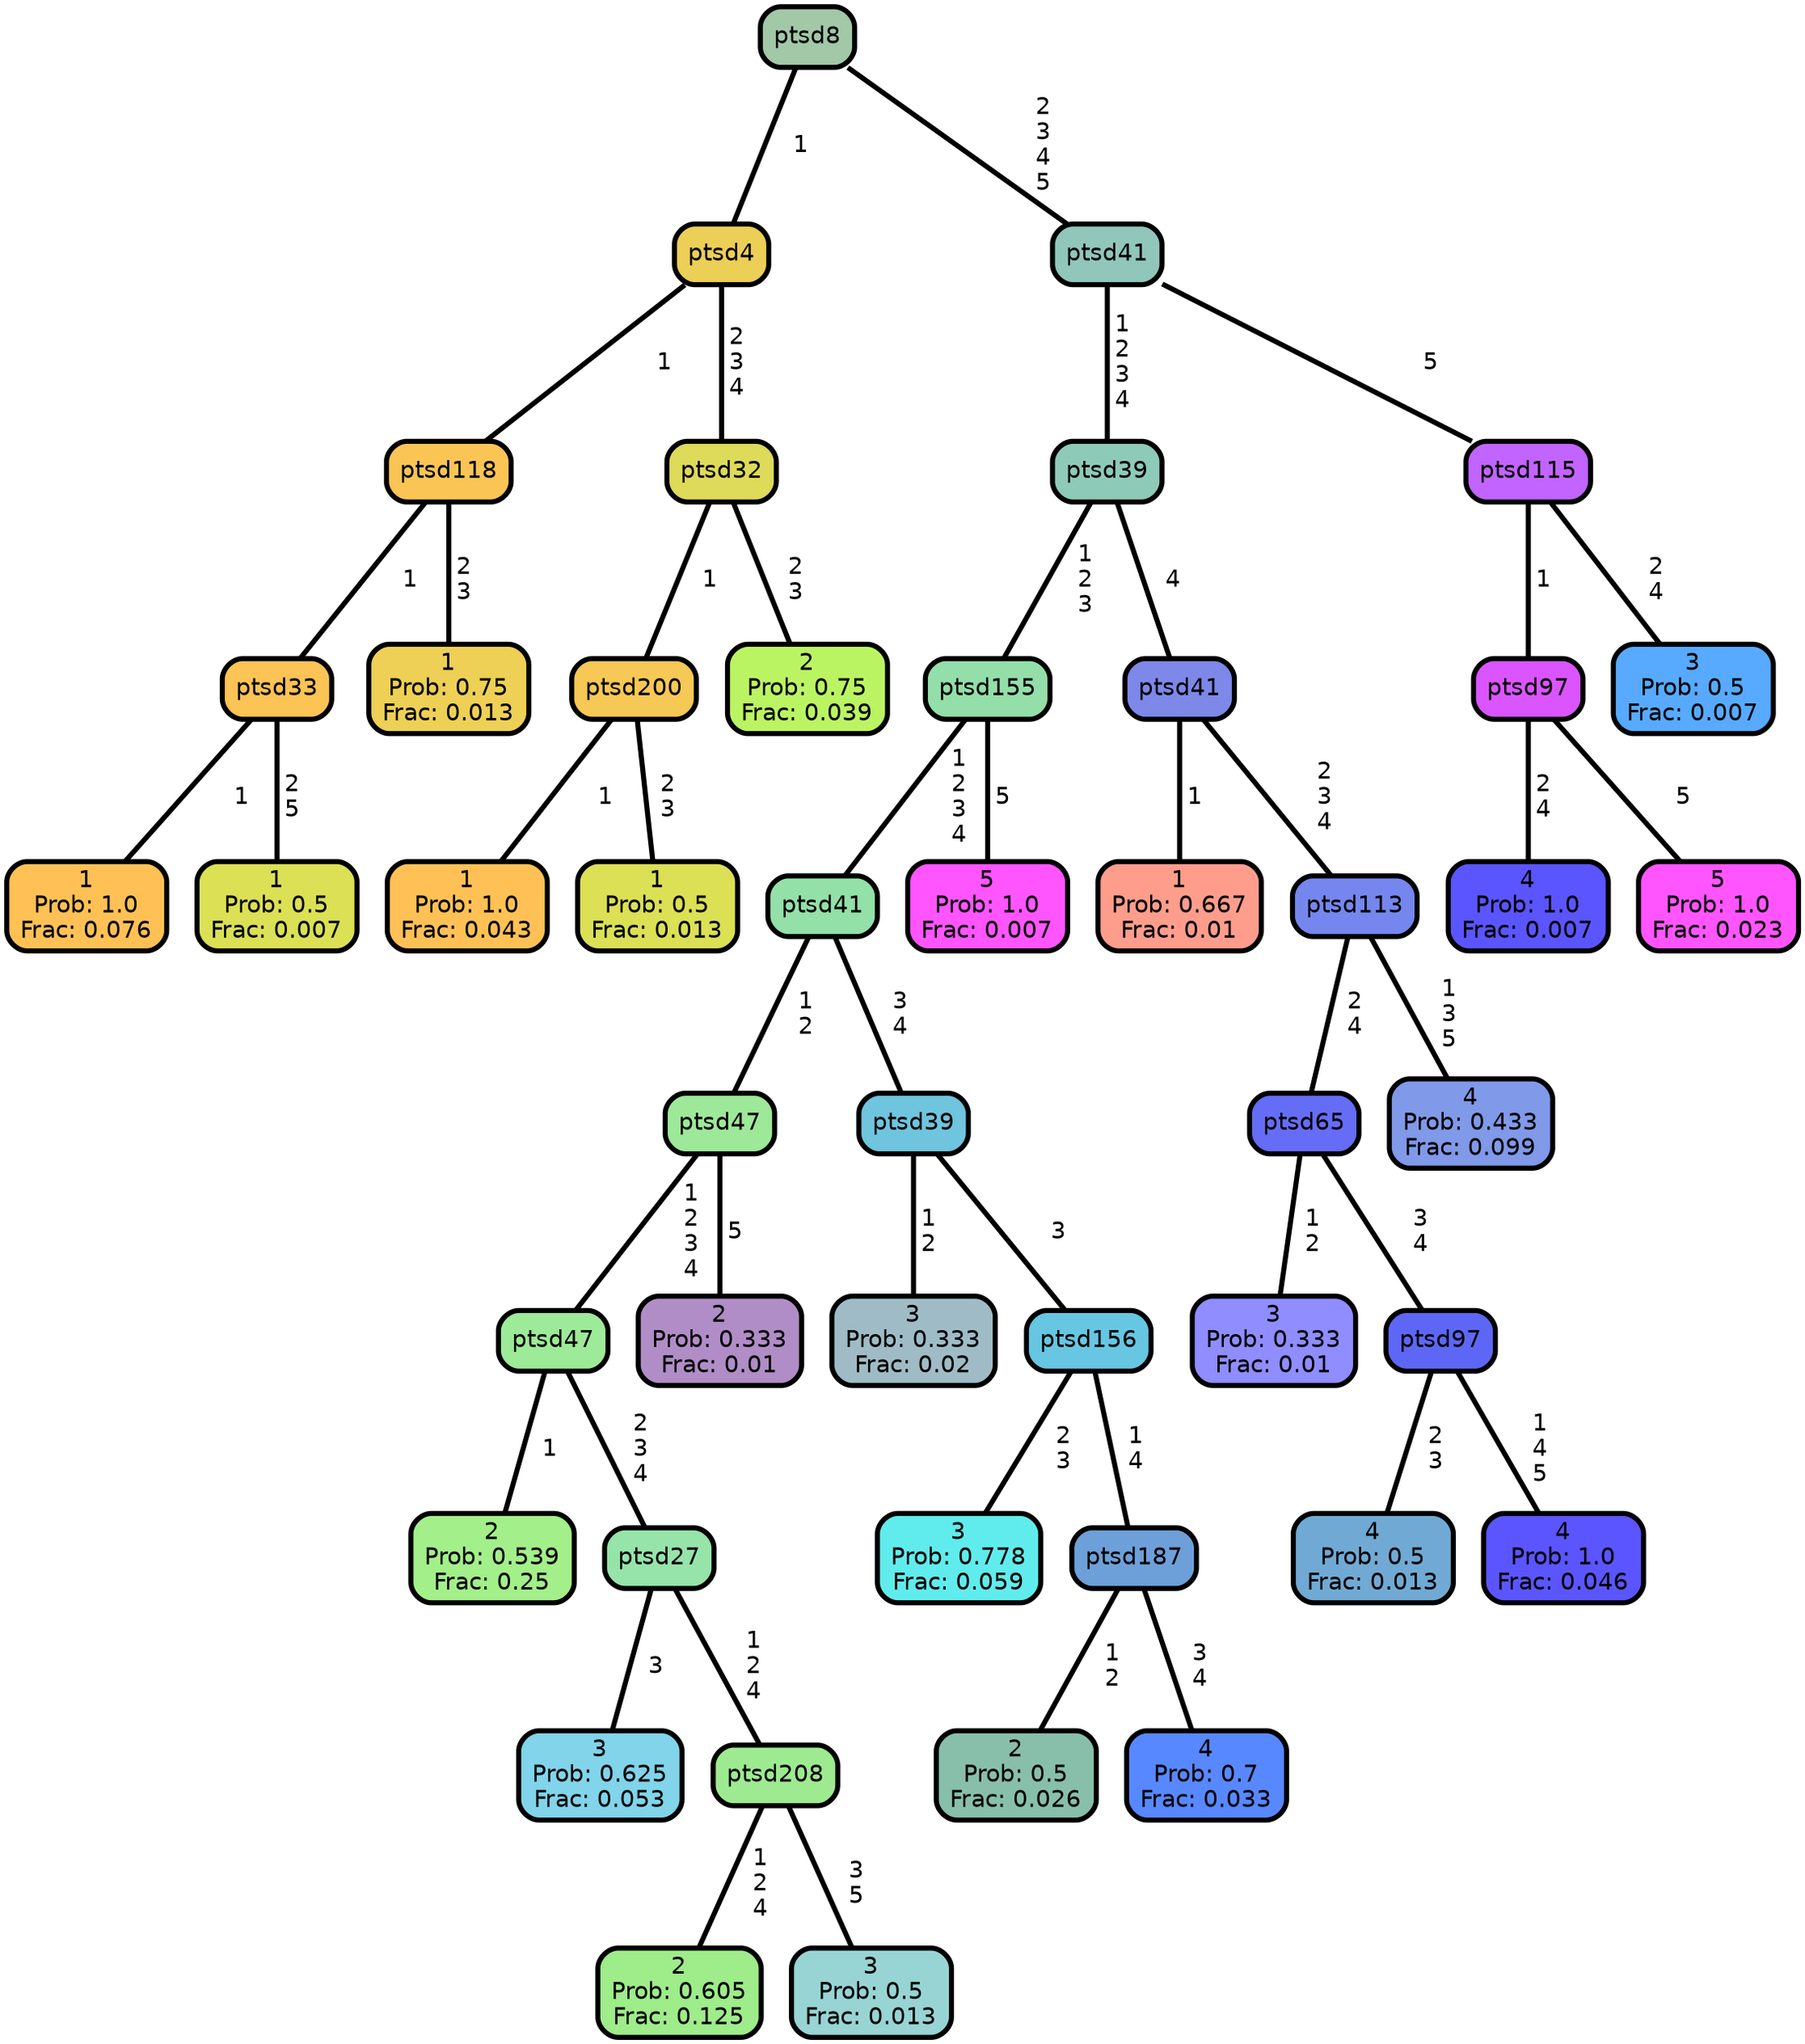 graph Tree {
node [shape=box, style="filled, rounded",color="black",penwidth="3",fontcolor="black",                 fontname=helvetica] ;
graph [ranksep="0 equally", splines=straight,                 bgcolor=transparent, dpi=60] ;
edge [fontname=helvetica, color=black] ;
0 [label="1
Prob: 1.0
Frac: 0.076", fillcolor="#ffc155"] ;
1 [label="ptsd33",href=".//ptsd33.svg", fillcolor="#fcc355"] ;
2 [label="1
Prob: 0.5
Frac: 0.007", fillcolor="#dbe055"] ;
3 [label="ptsd118",href=".//ptsd118.svg", fillcolor="#fac555"] ;
4 [label="1
Prob: 0.75
Frac: 0.013", fillcolor="#edd055"] ;
5 [label="ptsd4",href=".//ptsd4.svg", fillcolor="#eccf57"] ;
6 [label="1
Prob: 1.0
Frac: 0.043", fillcolor="#ffc155"] ;
7 [label="ptsd200",href=".//ptsd200.svg", fillcolor="#f6c855"] ;
8 [label="1
Prob: 0.5
Frac: 0.013", fillcolor="#dbe055"] ;
9 [label="ptsd32",href=".//ptsd32.svg", fillcolor="#deda5a"] ;
10 [label="2
Prob: 0.75
Frac: 0.039", fillcolor="#bbf463"] ;
11 [label="ptsd8",href=".//ptsd8.svg", fillcolor="#a2c8a8"] ;
12 [label="2
Prob: 0.539
Frac: 0.25", fillcolor="#a3ef8a"] ;
13 [label="ptsd47",href=".//ptsd47.svg", fillcolor="#9dea98"] ;
14 [label="3
Prob: 0.625
Frac: 0.053", fillcolor="#81d4e9"] ;
15 [label="ptsd27",href=".//ptsd27.svg", fillcolor="#96e4aa"] ;
16 [label="2
Prob: 0.605
Frac: 0.125", fillcolor="#9eec8a"] ;
17 [label="ptsd208",href=".//ptsd208.svg", fillcolor="#9eea91"] ;
18 [label="3
Prob: 0.5
Frac: 0.013", fillcolor="#98d4d4"] ;
19 [label="ptsd47",href=".//ptsd47.svg", fillcolor="#9ee899"] ;
20 [label="2
Prob: 0.333
Frac: 0.01", fillcolor="#b08dc6"] ;
21 [label="ptsd41",href=".//ptsd41.svg", fillcolor="#93e0a9"] ;
22 [label="3
Prob: 0.333
Frac: 0.02", fillcolor="#9fbcc6"] ;
23 [label="ptsd39",href=".//ptsd39.svg", fillcolor="#6fc4de"] ;
24 [label="3
Prob: 0.778
Frac: 0.059", fillcolor="#60ecec"] ;
25 [label="ptsd156",href=".//ptsd156.svg", fillcolor="#67c6e2"] ;
26 [label="2
Prob: 0.5
Frac: 0.026", fillcolor="#88bfaa"] ;
27 [label="ptsd187",href=".//ptsd187.svg", fillcolor="#6da0d9"] ;
28 [label="4
Prob: 0.7
Frac: 0.033", fillcolor="#5888ff"] ;
29 [label="ptsd155",href=".//ptsd155.svg", fillcolor="#94deaa"] ;
30 [label="5
Prob: 1.0
Frac: 0.007", fillcolor="#ff55ff"] ;
31 [label="ptsd39",href=".//ptsd39.svg", fillcolor="#8ecab8"] ;
32 [label="1
Prob: 0.667
Frac: 0.01", fillcolor="#ff9d8d"] ;
33 [label="ptsd41",href=".//ptsd41.svg", fillcolor="#7d88e8"] ;
34 [label="3
Prob: 0.333
Frac: 0.01", fillcolor="#8f8dff"] ;
35 [label="ptsd65",href=".//ptsd65.svg", fillcolor="#656df6"] ;
36 [label="4
Prob: 0.5
Frac: 0.013", fillcolor="#70aad4"] ;
37 [label="ptsd97",href=".//ptsd97.svg", fillcolor="#5e67f5"] ;
38 [label="4
Prob: 1.0
Frac: 0.046", fillcolor="#5a55ff"] ;
39 [label="ptsd113",href=".//ptsd113.svg", fillcolor="#7587ee"] ;
40 [label="4
Prob: 0.433
Frac: 0.099", fillcolor="#8099e8"] ;
41 [label="ptsd41",href=".//ptsd41.svg", fillcolor="#91c6bb"] ;
42 [label="4
Prob: 1.0
Frac: 0.007", fillcolor="#5a55ff"] ;
43 [label="ptsd97",href=".//ptsd97.svg", fillcolor="#da55ff"] ;
44 [label="5
Prob: 1.0
Frac: 0.023", fillcolor="#ff55ff"] ;
45 [label="ptsd115",href=".//ptsd115.svg", fillcolor="#c264ff"] ;
46 [label="3
Prob: 0.5
Frac: 0.007", fillcolor="#57aaff"] ;
1 -- 0 [label=" 1",penwidth=3] ;
1 -- 2 [label=" 2\n 5",penwidth=3] ;
3 -- 1 [label=" 1",penwidth=3] ;
3 -- 4 [label=" 2\n 3",penwidth=3] ;
5 -- 3 [label=" 1",penwidth=3] ;
5 -- 9 [label=" 2\n 3\n 4",penwidth=3] ;
7 -- 6 [label=" 1",penwidth=3] ;
7 -- 8 [label=" 2\n 3",penwidth=3] ;
9 -- 7 [label=" 1",penwidth=3] ;
9 -- 10 [label=" 2\n 3",penwidth=3] ;
11 -- 5 [label=" 1",penwidth=3] ;
11 -- 41 [label=" 2\n 3\n 4\n 5",penwidth=3] ;
13 -- 12 [label=" 1",penwidth=3] ;
13 -- 15 [label=" 2\n 3\n 4",penwidth=3] ;
15 -- 14 [label=" 3",penwidth=3] ;
15 -- 17 [label=" 1\n 2\n 4",penwidth=3] ;
17 -- 16 [label=" 1\n 2\n 4",penwidth=3] ;
17 -- 18 [label=" 3\n 5",penwidth=3] ;
19 -- 13 [label=" 1\n 2\n 3\n 4",penwidth=3] ;
19 -- 20 [label=" 5",penwidth=3] ;
21 -- 19 [label=" 1\n 2",penwidth=3] ;
21 -- 23 [label=" 3\n 4",penwidth=3] ;
23 -- 22 [label=" 1\n 2",penwidth=3] ;
23 -- 25 [label=" 3",penwidth=3] ;
25 -- 24 [label=" 2\n 3",penwidth=3] ;
25 -- 27 [label=" 1\n 4",penwidth=3] ;
27 -- 26 [label=" 1\n 2",penwidth=3] ;
27 -- 28 [label=" 3\n 4",penwidth=3] ;
29 -- 21 [label=" 1\n 2\n 3\n 4",penwidth=3] ;
29 -- 30 [label=" 5",penwidth=3] ;
31 -- 29 [label=" 1\n 2\n 3",penwidth=3] ;
31 -- 33 [label=" 4",penwidth=3] ;
33 -- 32 [label=" 1",penwidth=3] ;
33 -- 39 [label=" 2\n 3\n 4",penwidth=3] ;
35 -- 34 [label=" 1\n 2",penwidth=3] ;
35 -- 37 [label=" 3\n 4",penwidth=3] ;
37 -- 36 [label=" 2\n 3",penwidth=3] ;
37 -- 38 [label=" 1\n 4\n 5",penwidth=3] ;
39 -- 35 [label=" 2\n 4",penwidth=3] ;
39 -- 40 [label=" 1\n 3\n 5",penwidth=3] ;
41 -- 31 [label=" 1\n 2\n 3\n 4",penwidth=3] ;
41 -- 45 [label=" 5",penwidth=3] ;
43 -- 42 [label=" 2\n 4",penwidth=3] ;
43 -- 44 [label=" 5",penwidth=3] ;
45 -- 43 [label=" 1",penwidth=3] ;
45 -- 46 [label=" 2\n 4",penwidth=3] ;
{rank = same;}}